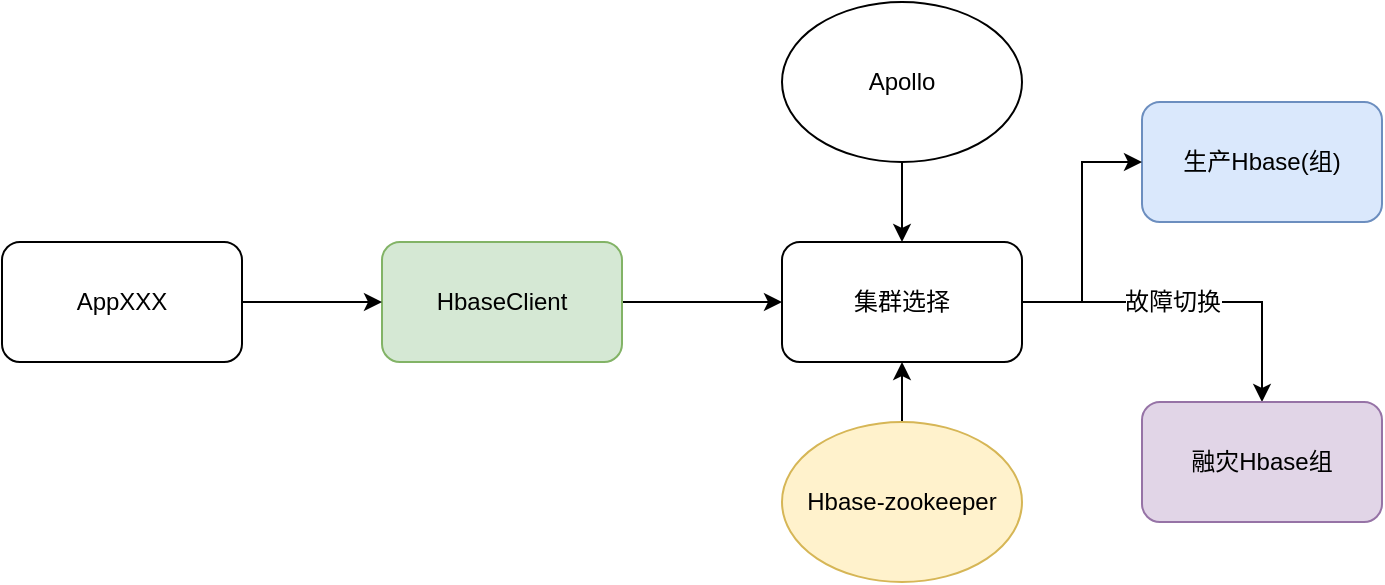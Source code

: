 <mxfile version="12.1.9" type="github" pages="1">
  <diagram id="aYsEaUvUP0FLvUqn6IlJ" name="第 1 页">
    <mxGraphModel dx="1004" dy="547" grid="1" gridSize="10" guides="1" tooltips="1" connect="1" arrows="1" fold="1" page="1" pageScale="1" pageWidth="827" pageHeight="1169" math="0" shadow="0">
      <root>
        <mxCell id="0"/>
        <mxCell id="1" parent="0"/>
        <mxCell id="luNONWWymSiv_GSshOBo-7" value="" style="edgeStyle=orthogonalEdgeStyle;rounded=0;orthogonalLoop=1;jettySize=auto;html=1;exitX=1;exitY=0.5;exitDx=0;exitDy=0;" parent="1" source="mz8Dy6_Mc4o7WuylD5sA-1" target="luNONWWymSiv_GSshOBo-6" edge="1">
          <mxGeometry relative="1" as="geometry"/>
        </mxCell>
        <mxCell id="luNONWWymSiv_GSshOBo-8" value="故障切换" style="text;html=1;resizable=0;points=[];align=center;verticalAlign=middle;labelBackgroundColor=#ffffff;" parent="luNONWWymSiv_GSshOBo-7" vertex="1" connectable="0">
          <mxGeometry x="-0.125" relative="1" as="geometry">
            <mxPoint as="offset"/>
          </mxGeometry>
        </mxCell>
        <mxCell id="AUpaLKgfqosnF6g_r-Jh-1" value="生产Hbase(组)" style="rounded=1;whiteSpace=wrap;html=1;fillColor=#dae8fc;strokeColor=#6c8ebf;" parent="1" vertex="1">
          <mxGeometry x="610" y="50" width="120" height="60" as="geometry"/>
        </mxCell>
        <mxCell id="luNONWWymSiv_GSshOBo-6" value="融灾Hbase组" style="rounded=1;whiteSpace=wrap;html=1;fillColor=#e1d5e7;strokeColor=#9673a6;" parent="1" vertex="1">
          <mxGeometry x="610" y="200" width="120" height="60" as="geometry"/>
        </mxCell>
        <mxCell id="luNONWWymSiv_GSshOBo-5" style="edgeStyle=orthogonalEdgeStyle;rounded=0;orthogonalLoop=1;jettySize=auto;html=1;exitX=1;exitY=0.5;exitDx=0;exitDy=0;" parent="1" source="AUpaLKgfqosnF6g_r-Jh-6" edge="1">
          <mxGeometry relative="1" as="geometry">
            <mxPoint x="430" y="150" as="targetPoint"/>
          </mxGeometry>
        </mxCell>
        <mxCell id="AUpaLKgfqosnF6g_r-Jh-6" value="HbaseClient" style="rounded=1;whiteSpace=wrap;html=1;fillColor=#d5e8d4;strokeColor=#82b366;" parent="1" vertex="1">
          <mxGeometry x="230" y="120" width="120" height="60" as="geometry"/>
        </mxCell>
        <mxCell id="luNONWWymSiv_GSshOBo-2" value="" style="edgeStyle=orthogonalEdgeStyle;rounded=0;orthogonalLoop=1;jettySize=auto;html=1;" parent="1" source="luNONWWymSiv_GSshOBo-1" target="AUpaLKgfqosnF6g_r-Jh-6" edge="1">
          <mxGeometry relative="1" as="geometry"/>
        </mxCell>
        <mxCell id="luNONWWymSiv_GSshOBo-1" value="AppXXX" style="rounded=1;whiteSpace=wrap;html=1;" parent="1" vertex="1">
          <mxGeometry x="40" y="120" width="120" height="60" as="geometry"/>
        </mxCell>
        <mxCell id="luNONWWymSiv_GSshOBo-10" value="" style="edgeStyle=orthogonalEdgeStyle;rounded=0;orthogonalLoop=1;jettySize=auto;html=1;entryX=0.5;entryY=1;entryDx=0;entryDy=0;" parent="1" source="luNONWWymSiv_GSshOBo-9" target="mz8Dy6_Mc4o7WuylD5sA-1" edge="1">
          <mxGeometry relative="1" as="geometry"/>
        </mxCell>
        <mxCell id="luNONWWymSiv_GSshOBo-9" value="Hbase-zookeeper" style="ellipse;whiteSpace=wrap;html=1;fillColor=#fff2cc;strokeColor=#d6b656;" parent="1" vertex="1">
          <mxGeometry x="430" y="210" width="120" height="80" as="geometry"/>
        </mxCell>
        <mxCell id="luNONWWymSiv_GSshOBo-12" value="" style="edgeStyle=orthogonalEdgeStyle;rounded=0;orthogonalLoop=1;jettySize=auto;html=1;entryX=0.5;entryY=0;entryDx=0;entryDy=0;" parent="1" source="luNONWWymSiv_GSshOBo-11" target="mz8Dy6_Mc4o7WuylD5sA-1" edge="1">
          <mxGeometry relative="1" as="geometry"/>
        </mxCell>
        <mxCell id="luNONWWymSiv_GSshOBo-11" value="Apollo" style="ellipse;whiteSpace=wrap;html=1;" parent="1" vertex="1">
          <mxGeometry x="430" width="120" height="80" as="geometry"/>
        </mxCell>
        <mxCell id="mz8Dy6_Mc4o7WuylD5sA-2" style="edgeStyle=orthogonalEdgeStyle;rounded=0;orthogonalLoop=1;jettySize=auto;html=1;entryX=0;entryY=0.5;entryDx=0;entryDy=0;" edge="1" parent="1" source="mz8Dy6_Mc4o7WuylD5sA-1" target="AUpaLKgfqosnF6g_r-Jh-1">
          <mxGeometry relative="1" as="geometry"/>
        </mxCell>
        <mxCell id="mz8Dy6_Mc4o7WuylD5sA-1" value="集群选择" style="rounded=1;whiteSpace=wrap;html=1;" vertex="1" parent="1">
          <mxGeometry x="430" y="120" width="120" height="60" as="geometry"/>
        </mxCell>
      </root>
    </mxGraphModel>
  </diagram>
</mxfile>
